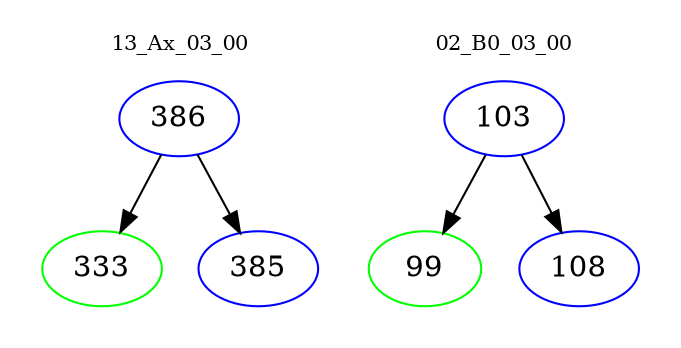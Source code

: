 digraph{
subgraph cluster_0 {
color = white
label = "13_Ax_03_00";
fontsize=10;
T0_386 [label="386", color="blue"]
T0_386 -> T0_333 [color="black"]
T0_333 [label="333", color="green"]
T0_386 -> T0_385 [color="black"]
T0_385 [label="385", color="blue"]
}
subgraph cluster_1 {
color = white
label = "02_B0_03_00";
fontsize=10;
T1_103 [label="103", color="blue"]
T1_103 -> T1_99 [color="black"]
T1_99 [label="99", color="green"]
T1_103 -> T1_108 [color="black"]
T1_108 [label="108", color="blue"]
}
}
